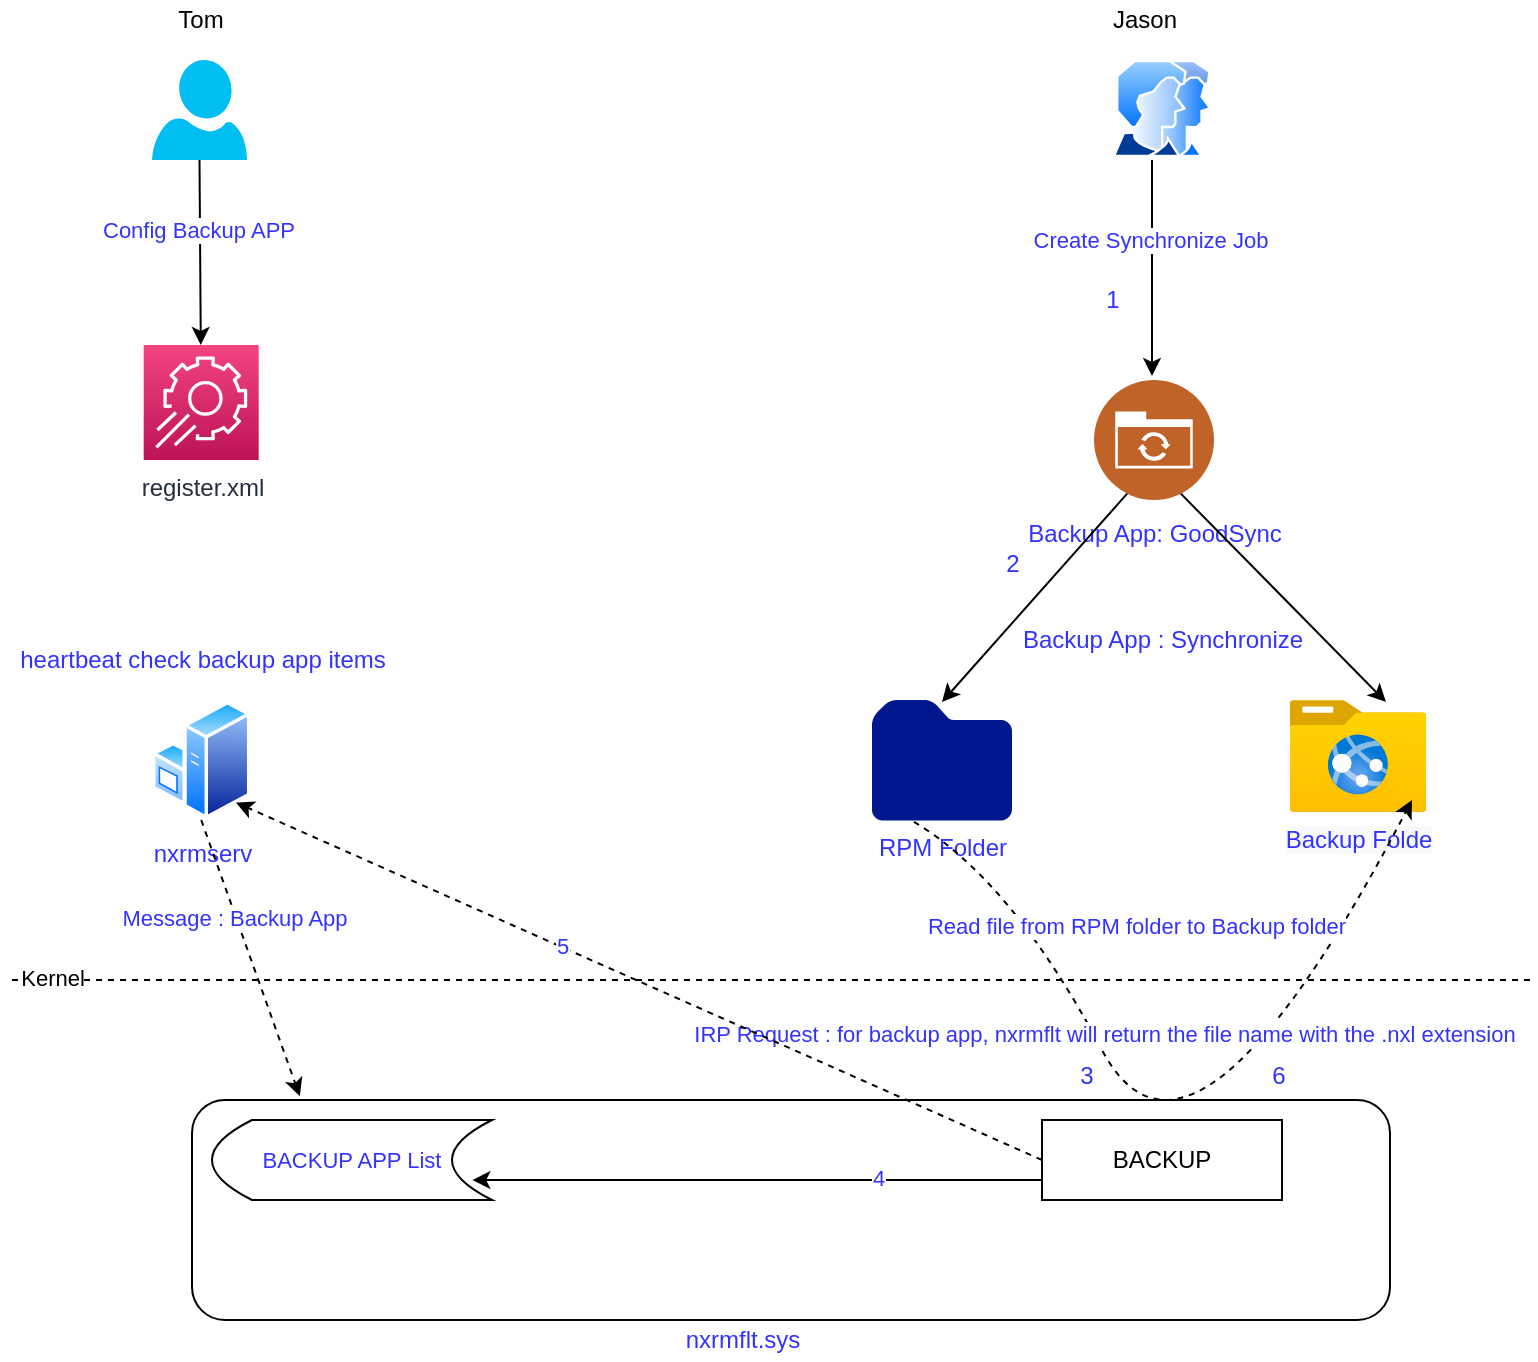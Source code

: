 <mxfile version="14.5.4" type="github">
  <diagram id="JyQ6Gdkh4o5bL3gbagwK" name="Page-1">
    <mxGraphModel dx="1422" dy="789" grid="1" gridSize="10" guides="1" tooltips="1" connect="1" arrows="1" fold="1" page="1" pageScale="1" pageWidth="850" pageHeight="1100" math="0" shadow="0">
      <root>
        <mxCell id="0" />
        <mxCell id="1" parent="0" />
        <mxCell id="FwlrlvulFRxptG_I8l3h-1" value="" style="verticalLabelPosition=bottom;html=1;verticalAlign=top;align=center;strokeColor=none;fillColor=#00BEF2;shape=mxgraph.azure.user;" vertex="1" parent="1">
          <mxGeometry x="130" y="50" width="47.5" height="50" as="geometry" />
        </mxCell>
        <mxCell id="FwlrlvulFRxptG_I8l3h-2" value="" style="aspect=fixed;perimeter=ellipsePerimeter;html=1;align=center;shadow=0;dashed=0;spacingTop=3;image;image=img/lib/active_directory/user_accounts.svg;" vertex="1" parent="1">
          <mxGeometry x="610" y="50" width="50" height="48.5" as="geometry" />
        </mxCell>
        <mxCell id="FwlrlvulFRxptG_I8l3h-3" value="register.xml" style="points=[[0,0,0],[0.25,0,0],[0.5,0,0],[0.75,0,0],[1,0,0],[0,1,0],[0.25,1,0],[0.5,1,0],[0.75,1,0],[1,1,0],[0,0.25,0],[0,0.5,0],[0,0.75,0],[1,0.25,0],[1,0.5,0],[1,0.75,0]];points=[[0,0,0],[0.25,0,0],[0.5,0,0],[0.75,0,0],[1,0,0],[0,1,0],[0.25,1,0],[0.5,1,0],[0.75,1,0],[1,1,0],[0,0.25,0],[0,0.5,0],[0,0.75,0],[1,0.25,0],[1,0.5,0],[1,0.75,0]];outlineConnect=0;fontColor=#232F3E;gradientColor=#F34482;gradientDirection=north;fillColor=#BC1356;strokeColor=#ffffff;dashed=0;verticalLabelPosition=bottom;verticalAlign=top;align=center;html=1;fontSize=12;fontStyle=0;aspect=fixed;shape=mxgraph.aws4.resourceIcon;resIcon=mxgraph.aws4.app_config;" vertex="1" parent="1">
          <mxGeometry x="125.85" y="192.5" width="57.5" height="57.5" as="geometry" />
        </mxCell>
        <mxCell id="FwlrlvulFRxptG_I8l3h-4" value="&lt;font color=&quot;#3333ff&quot;&gt;Backup App: GoodSync&lt;/font&gt;" style="aspect=fixed;perimeter=ellipsePerimeter;html=1;align=center;shadow=0;dashed=0;fontColor=#4277BB;labelBackgroundColor=#ffffff;fontSize=12;spacingTop=3;image;image=img/lib/ibm/social/file_sync.svg;" vertex="1" parent="1">
          <mxGeometry x="601" y="210" width="60" height="60" as="geometry" />
        </mxCell>
        <mxCell id="FwlrlvulFRxptG_I8l3h-5" value="&lt;font color=&quot;#3333ff&quot;&gt;RPM Folder&lt;/font&gt;" style="aspect=fixed;pointerEvents=1;shadow=0;dashed=0;html=1;strokeColor=none;labelPosition=center;verticalLabelPosition=bottom;verticalAlign=top;align=center;fillColor=#00188D;shape=mxgraph.mscae.enterprise.folder" vertex="1" parent="1">
          <mxGeometry x="490" y="370" width="70" height="60.2" as="geometry" />
        </mxCell>
        <mxCell id="FwlrlvulFRxptG_I8l3h-6" value="&lt;font color=&quot;#3333ff&quot;&gt;nxrmserv&lt;/font&gt;" style="aspect=fixed;perimeter=ellipsePerimeter;html=1;align=center;shadow=0;dashed=0;spacingTop=3;image;image=img/lib/active_directory/windows_server.svg;" vertex="1" parent="1">
          <mxGeometry x="130" y="370" width="49.2" height="60" as="geometry" />
        </mxCell>
        <mxCell id="FwlrlvulFRxptG_I8l3h-7" value="" style="endArrow=none;dashed=1;html=1;" edge="1" parent="1">
          <mxGeometry width="50" height="50" relative="1" as="geometry">
            <mxPoint x="60" y="510" as="sourcePoint" />
            <mxPoint x="820" y="510" as="targetPoint" />
          </mxGeometry>
        </mxCell>
        <mxCell id="FwlrlvulFRxptG_I8l3h-8" value="Kernel" style="edgeLabel;html=1;align=center;verticalAlign=middle;resizable=0;points=[];" vertex="1" connectable="0" parent="FwlrlvulFRxptG_I8l3h-7">
          <mxGeometry x="-0.947" y="1" relative="1" as="geometry">
            <mxPoint as="offset" />
          </mxGeometry>
        </mxCell>
        <mxCell id="FwlrlvulFRxptG_I8l3h-9" value="" style="rounded=1;whiteSpace=wrap;html=1;" vertex="1" parent="1">
          <mxGeometry x="150" y="570" width="599" height="110" as="geometry" />
        </mxCell>
        <mxCell id="FwlrlvulFRxptG_I8l3h-10" value="" style="endArrow=classic;html=1;exitX=0.5;exitY=1;exitDx=0;exitDy=0;exitPerimeter=0;" edge="1" parent="1" source="FwlrlvulFRxptG_I8l3h-1" target="FwlrlvulFRxptG_I8l3h-3">
          <mxGeometry width="50" height="50" relative="1" as="geometry">
            <mxPoint x="410" y="440" as="sourcePoint" />
            <mxPoint x="460" y="390" as="targetPoint" />
          </mxGeometry>
        </mxCell>
        <mxCell id="FwlrlvulFRxptG_I8l3h-11" value="&lt;font color=&quot;#3333ff&quot;&gt;Config Backup APP&lt;/font&gt;" style="edgeLabel;html=1;align=center;verticalAlign=middle;resizable=0;points=[];" vertex="1" connectable="0" parent="FwlrlvulFRxptG_I8l3h-10">
          <mxGeometry x="-0.255" y="-1" relative="1" as="geometry">
            <mxPoint as="offset" />
          </mxGeometry>
        </mxCell>
        <mxCell id="FwlrlvulFRxptG_I8l3h-12" value="" style="endArrow=classic;html=1;" edge="1" parent="1">
          <mxGeometry width="50" height="50" relative="1" as="geometry">
            <mxPoint x="630" y="100" as="sourcePoint" />
            <mxPoint x="630" y="208" as="targetPoint" />
          </mxGeometry>
        </mxCell>
        <mxCell id="FwlrlvulFRxptG_I8l3h-13" value="&lt;font color=&quot;#3333ff&quot;&gt;Create Synchronize Job&lt;/font&gt;" style="edgeLabel;html=1;align=center;verticalAlign=middle;resizable=0;points=[];" vertex="1" connectable="0" parent="FwlrlvulFRxptG_I8l3h-12">
          <mxGeometry x="-0.259" y="-1" relative="1" as="geometry">
            <mxPoint as="offset" />
          </mxGeometry>
        </mxCell>
        <mxCell id="FwlrlvulFRxptG_I8l3h-14" value="" style="endArrow=classic;html=1;exitX=0.25;exitY=1;exitDx=0;exitDy=0;entryX=0.5;entryY=0.017;entryDx=0;entryDy=0;entryPerimeter=0;" edge="1" parent="1" source="FwlrlvulFRxptG_I8l3h-4" target="FwlrlvulFRxptG_I8l3h-5">
          <mxGeometry width="50" height="50" relative="1" as="geometry">
            <mxPoint x="410" y="340" as="sourcePoint" />
            <mxPoint x="460" y="290" as="targetPoint" />
          </mxGeometry>
        </mxCell>
        <mxCell id="FwlrlvulFRxptG_I8l3h-15" value="" style="shape=image;html=1;verticalAlign=top;verticalLabelPosition=bottom;labelBackgroundColor=#ffffff;imageAspect=0;aspect=fixed;image=https://cdn3.iconfinder.com/data/icons/interface-8/128/InterfaceExpendet-01-128.png" vertex="1" parent="1">
          <mxGeometry x="99.6" y="250" width="110" height="110" as="geometry" />
        </mxCell>
        <mxCell id="FwlrlvulFRxptG_I8l3h-16" value="&lt;font color=&quot;#3333ff&quot;&gt;heartbeat check backup app items&lt;/font&gt;" style="text;html=1;align=center;verticalAlign=middle;resizable=0;points=[];autosize=1;" vertex="1" parent="1">
          <mxGeometry x="54.6" y="340" width="200" height="20" as="geometry" />
        </mxCell>
        <mxCell id="FwlrlvulFRxptG_I8l3h-17" value="" style="endArrow=classic;html=1;dashed=1;exitX=0.5;exitY=1;exitDx=0;exitDy=0;entryX=0.09;entryY=-0.017;entryDx=0;entryDy=0;entryPerimeter=0;" edge="1" parent="1" source="FwlrlvulFRxptG_I8l3h-6" target="FwlrlvulFRxptG_I8l3h-9">
          <mxGeometry width="50" height="50" relative="1" as="geometry">
            <mxPoint x="410" y="340" as="sourcePoint" />
            <mxPoint x="460" y="290" as="targetPoint" />
          </mxGeometry>
        </mxCell>
        <mxCell id="FwlrlvulFRxptG_I8l3h-18" value="&lt;font color=&quot;#3333ff&quot;&gt;Message : Backup App&lt;/font&gt;" style="edgeLabel;html=1;align=center;verticalAlign=middle;resizable=0;points=[];" vertex="1" connectable="0" parent="FwlrlvulFRxptG_I8l3h-17">
          <mxGeometry x="-0.299" y="-1" relative="1" as="geometry">
            <mxPoint as="offset" />
          </mxGeometry>
        </mxCell>
        <mxCell id="FwlrlvulFRxptG_I8l3h-19" value="Tom" style="text;html=1;align=center;verticalAlign=middle;resizable=0;points=[];autosize=1;" vertex="1" parent="1">
          <mxGeometry x="133.75" y="20" width="40" height="20" as="geometry" />
        </mxCell>
        <mxCell id="FwlrlvulFRxptG_I8l3h-20" value="Jason" style="text;html=1;align=center;verticalAlign=middle;resizable=0;points=[];autosize=1;" vertex="1" parent="1">
          <mxGeometry x="601" y="20" width="50" height="20" as="geometry" />
        </mxCell>
        <mxCell id="FwlrlvulFRxptG_I8l3h-21" value="" style="endArrow=classic;html=1;exitX=0.75;exitY=1;exitDx=0;exitDy=0;entryX=0.826;entryY=0.018;entryDx=0;entryDy=0;entryPerimeter=0;" edge="1" parent="1" source="FwlrlvulFRxptG_I8l3h-4">
          <mxGeometry width="50" height="50" relative="1" as="geometry">
            <mxPoint x="410" y="340" as="sourcePoint" />
            <mxPoint x="746.994" y="371.008" as="targetPoint" />
          </mxGeometry>
        </mxCell>
        <mxCell id="FwlrlvulFRxptG_I8l3h-22" value="&lt;font color=&quot;#3333ff&quot;&gt;Backup App : Synchronize&lt;/font&gt;" style="text;html=1;align=center;verticalAlign=middle;resizable=0;points=[];autosize=1;" vertex="1" parent="1">
          <mxGeometry x="560" y="330" width="150" height="20" as="geometry" />
        </mxCell>
        <mxCell id="FwlrlvulFRxptG_I8l3h-23" value="&lt;span style=&quot;color: rgb(51 , 51 , 255) ; background-color: rgb(248 , 249 , 250)&quot;&gt;Backup Folde&lt;/span&gt;" style="aspect=fixed;html=1;points=[];align=center;image;fontSize=12;image=img/lib/azure2/general/Folder_Website.svg;" vertex="1" parent="1">
          <mxGeometry x="699" y="370" width="68" height="56.0" as="geometry" />
        </mxCell>
        <mxCell id="FwlrlvulFRxptG_I8l3h-24" value="" style="curved=1;endArrow=classic;html=1;exitX=0.3;exitY=1.013;exitDx=0;exitDy=0;exitPerimeter=0;dashed=1;startArrow=none;startFill=0;endFill=1;" edge="1" parent="1">
          <mxGeometry width="50" height="50" relative="1" as="geometry">
            <mxPoint x="511" y="430.983" as="sourcePoint" />
            <mxPoint x="760" y="420" as="targetPoint" />
            <Array as="points">
              <mxPoint x="560" y="460" />
              <mxPoint x="650" y="630" />
            </Array>
          </mxGeometry>
        </mxCell>
        <mxCell id="FwlrlvulFRxptG_I8l3h-25" value="&lt;font color=&quot;#3333ff&quot;&gt;IRP Request : for backup app, nxrmflt will return the file name with the .nxl extension&lt;/font&gt;" style="edgeLabel;html=1;align=center;verticalAlign=middle;resizable=0;points=[];" vertex="1" connectable="0" parent="FwlrlvulFRxptG_I8l3h-24">
          <mxGeometry x="-0.403" y="-2" relative="1" as="geometry">
            <mxPoint x="6.31" y="-1.69" as="offset" />
          </mxGeometry>
        </mxCell>
        <mxCell id="FwlrlvulFRxptG_I8l3h-26" value="&lt;font color=&quot;#3333ff&quot;&gt;Read file from RPM folder to Backup folder&lt;/font&gt;" style="edgeLabel;html=1;align=center;verticalAlign=middle;resizable=0;points=[];" vertex="1" connectable="0" parent="FwlrlvulFRxptG_I8l3h-24">
          <mxGeometry x="-0.701" y="-7" relative="1" as="geometry">
            <mxPoint x="60.55" y="6.07" as="offset" />
          </mxGeometry>
        </mxCell>
        <mxCell id="FwlrlvulFRxptG_I8l3h-27" value="&lt;font style=&quot;font-size: 11px&quot; color=&quot;#3333ff&quot;&gt;BACKUP APP List&lt;/font&gt;" style="shape=dataStorage;whiteSpace=wrap;html=1;fixedSize=1;" vertex="1" parent="1">
          <mxGeometry x="160" y="580" width="140" height="40" as="geometry" />
        </mxCell>
        <mxCell id="FwlrlvulFRxptG_I8l3h-28" value="BACKUP" style="rounded=0;whiteSpace=wrap;html=1;" vertex="1" parent="1">
          <mxGeometry x="575" y="580" width="120" height="40" as="geometry" />
        </mxCell>
        <mxCell id="FwlrlvulFRxptG_I8l3h-29" value="" style="endArrow=classic;html=1;exitX=0;exitY=0.75;exitDx=0;exitDy=0;entryX=0.234;entryY=0.364;entryDx=0;entryDy=0;entryPerimeter=0;" edge="1" parent="1" source="FwlrlvulFRxptG_I8l3h-28" target="FwlrlvulFRxptG_I8l3h-9">
          <mxGeometry width="50" height="50" relative="1" as="geometry">
            <mxPoint x="400" y="480" as="sourcePoint" />
            <mxPoint x="450" y="430" as="targetPoint" />
          </mxGeometry>
        </mxCell>
        <mxCell id="FwlrlvulFRxptG_I8l3h-34" value="&lt;font color=&quot;#3333ff&quot;&gt;4&lt;/font&gt;" style="edgeLabel;html=1;align=center;verticalAlign=middle;resizable=0;points=[];" vertex="1" connectable="0" parent="FwlrlvulFRxptG_I8l3h-29">
          <mxGeometry x="-0.424" y="-1" relative="1" as="geometry">
            <mxPoint as="offset" />
          </mxGeometry>
        </mxCell>
        <mxCell id="FwlrlvulFRxptG_I8l3h-30" value="" style="endArrow=classic;html=1;exitX=0;exitY=0.5;exitDx=0;exitDy=0;entryX=1;entryY=1;entryDx=0;entryDy=0;dashed=1;" edge="1" parent="1" source="FwlrlvulFRxptG_I8l3h-28" target="FwlrlvulFRxptG_I8l3h-6">
          <mxGeometry width="50" height="50" relative="1" as="geometry">
            <mxPoint x="400" y="480" as="sourcePoint" />
            <mxPoint x="450" y="430" as="targetPoint" />
          </mxGeometry>
        </mxCell>
        <mxCell id="FwlrlvulFRxptG_I8l3h-35" value="&lt;font color=&quot;#3333ff&quot;&gt;5&lt;/font&gt;" style="edgeLabel;html=1;align=center;verticalAlign=middle;resizable=0;points=[];" vertex="1" connectable="0" parent="FwlrlvulFRxptG_I8l3h-30">
          <mxGeometry x="0.192" y="-1" relative="1" as="geometry">
            <mxPoint as="offset" />
          </mxGeometry>
        </mxCell>
        <mxCell id="FwlrlvulFRxptG_I8l3h-31" value="&lt;font color=&quot;#3333ff&quot;&gt;1&lt;/font&gt;" style="text;html=1;align=center;verticalAlign=middle;resizable=0;points=[];autosize=1;" vertex="1" parent="1">
          <mxGeometry x="600" y="160" width="20" height="20" as="geometry" />
        </mxCell>
        <mxCell id="FwlrlvulFRxptG_I8l3h-32" value="&lt;font color=&quot;#3333ff&quot;&gt;2&lt;/font&gt;" style="text;html=1;align=center;verticalAlign=middle;resizable=0;points=[];autosize=1;" vertex="1" parent="1">
          <mxGeometry x="550" y="292" width="20" height="20" as="geometry" />
        </mxCell>
        <mxCell id="FwlrlvulFRxptG_I8l3h-33" value="&lt;font color=&quot;#3333ff&quot;&gt;3&lt;/font&gt;" style="text;html=1;align=center;verticalAlign=middle;resizable=0;points=[];autosize=1;" vertex="1" parent="1">
          <mxGeometry x="587" y="548" width="20" height="20" as="geometry" />
        </mxCell>
        <mxCell id="FwlrlvulFRxptG_I8l3h-36" value="&lt;font color=&quot;#3333ff&quot;&gt;6&lt;/font&gt;" style="text;html=1;align=center;verticalAlign=middle;resizable=0;points=[];autosize=1;" vertex="1" parent="1">
          <mxGeometry x="683" y="548" width="20" height="20" as="geometry" />
        </mxCell>
        <mxCell id="FwlrlvulFRxptG_I8l3h-37" value="&lt;font color=&quot;#3333ff&quot;&gt;nxrmflt.sys&lt;/font&gt;" style="text;html=1;align=center;verticalAlign=middle;resizable=0;points=[];autosize=1;" vertex="1" parent="1">
          <mxGeometry x="390" y="680" width="70" height="20" as="geometry" />
        </mxCell>
      </root>
    </mxGraphModel>
  </diagram>
</mxfile>
